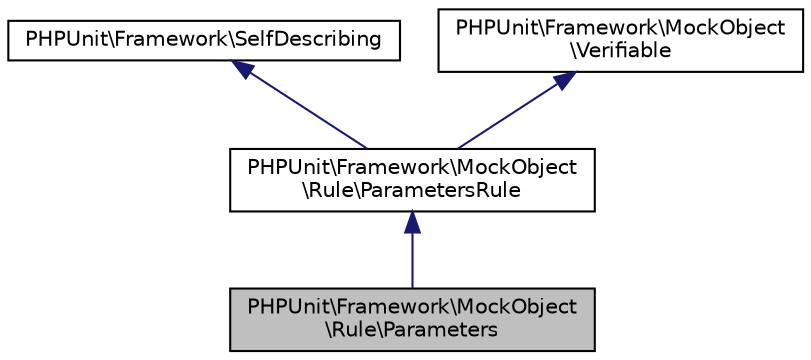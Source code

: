 digraph "PHPUnit\Framework\MockObject\Rule\Parameters"
{
  edge [fontname="Helvetica",fontsize="10",labelfontname="Helvetica",labelfontsize="10"];
  node [fontname="Helvetica",fontsize="10",shape=record];
  Node0 [label="PHPUnit\\Framework\\MockObject\l\\Rule\\Parameters",height=0.2,width=0.4,color="black", fillcolor="grey75", style="filled", fontcolor="black"];
  Node1 -> Node0 [dir="back",color="midnightblue",fontsize="10",style="solid",fontname="Helvetica"];
  Node1 [label="PHPUnit\\Framework\\MockObject\l\\Rule\\ParametersRule",height=0.2,width=0.4,color="black", fillcolor="white", style="filled",URL="$interfacePHPUnit_1_1Framework_1_1MockObject_1_1Rule_1_1ParametersRule.html"];
  Node2 -> Node1 [dir="back",color="midnightblue",fontsize="10",style="solid",fontname="Helvetica"];
  Node2 [label="PHPUnit\\Framework\\SelfDescribing",height=0.2,width=0.4,color="black", fillcolor="white", style="filled",URL="$interfacePHPUnit_1_1Framework_1_1SelfDescribing.html"];
  Node3 -> Node1 [dir="back",color="midnightblue",fontsize="10",style="solid",fontname="Helvetica"];
  Node3 [label="PHPUnit\\Framework\\MockObject\l\\Verifiable",height=0.2,width=0.4,color="black", fillcolor="white", style="filled",URL="$interfacePHPUnit_1_1Framework_1_1MockObject_1_1Verifiable.html"];
}
